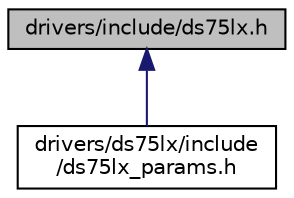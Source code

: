 digraph "drivers/include/ds75lx.h"
{
 // LATEX_PDF_SIZE
  edge [fontname="Helvetica",fontsize="10",labelfontname="Helvetica",labelfontsize="10"];
  node [fontname="Helvetica",fontsize="10",shape=record];
  Node1 [label="drivers/include/ds75lx.h",height=0.2,width=0.4,color="black", fillcolor="grey75", style="filled", fontcolor="black",tooltip=" "];
  Node1 -> Node2 [dir="back",color="midnightblue",fontsize="10",style="solid",fontname="Helvetica"];
  Node2 [label="drivers/ds75lx/include\l/ds75lx_params.h",height=0.2,width=0.4,color="black", fillcolor="white", style="filled",URL="$ds75lx__params_8h.html",tooltip="Default configuration for DS75LX."];
}
